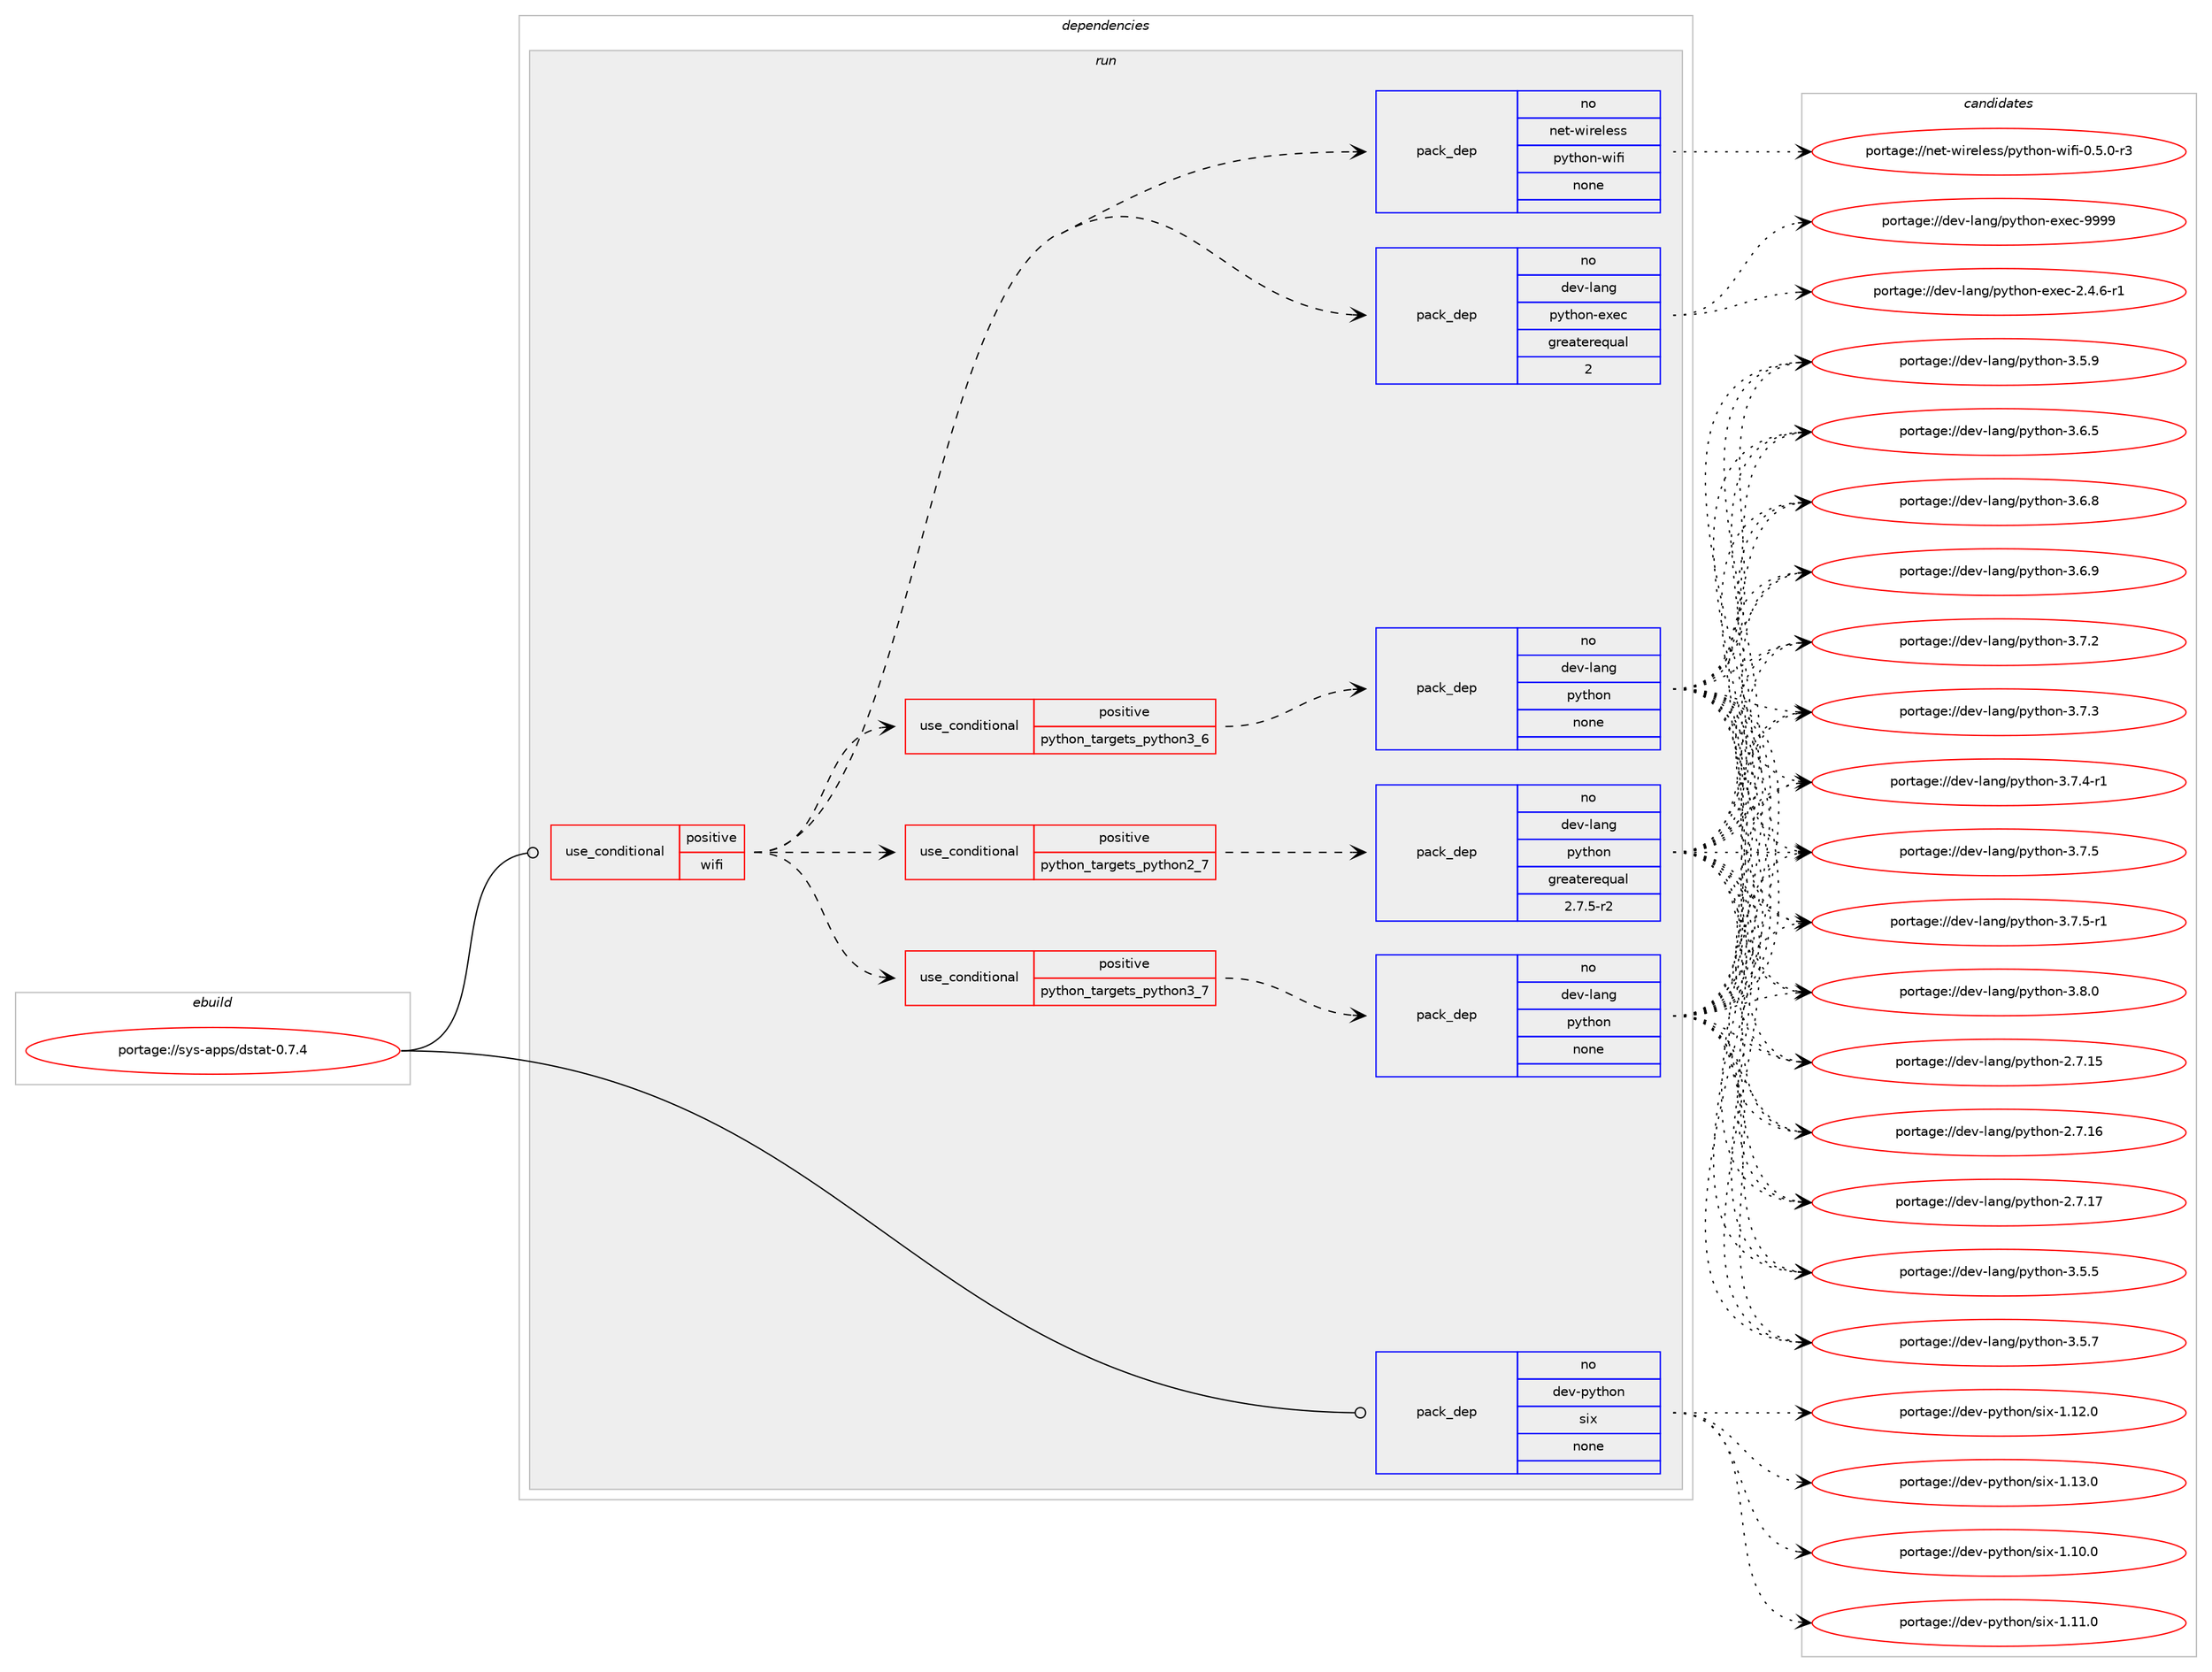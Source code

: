 digraph prolog {

# *************
# Graph options
# *************

newrank=true;
concentrate=true;
compound=true;
graph [rankdir=LR,fontname=Helvetica,fontsize=10,ranksep=1.5];#, ranksep=2.5, nodesep=0.2];
edge  [arrowhead=vee];
node  [fontname=Helvetica,fontsize=10];

# **********
# The ebuild
# **********

subgraph cluster_leftcol {
color=gray;
rank=same;
label=<<i>ebuild</i>>;
id [label="portage://sys-apps/dstat-0.7.4", color=red, width=4, href="../sys-apps/dstat-0.7.4.svg"];
}

# ****************
# The dependencies
# ****************

subgraph cluster_midcol {
color=gray;
label=<<i>dependencies</i>>;
subgraph cluster_compile {
fillcolor="#eeeeee";
style=filled;
label=<<i>compile</i>>;
}
subgraph cluster_compileandrun {
fillcolor="#eeeeee";
style=filled;
label=<<i>compile and run</i>>;
}
subgraph cluster_run {
fillcolor="#eeeeee";
style=filled;
label=<<i>run</i>>;
subgraph cond98870 {
dependency407201 [label=<<TABLE BORDER="0" CELLBORDER="1" CELLSPACING="0" CELLPADDING="4"><TR><TD ROWSPAN="3" CELLPADDING="10">use_conditional</TD></TR><TR><TD>positive</TD></TR><TR><TD>wifi</TD></TR></TABLE>>, shape=none, color=red];
subgraph cond98871 {
dependency407202 [label=<<TABLE BORDER="0" CELLBORDER="1" CELLSPACING="0" CELLPADDING="4"><TR><TD ROWSPAN="3" CELLPADDING="10">use_conditional</TD></TR><TR><TD>positive</TD></TR><TR><TD>python_targets_python2_7</TD></TR></TABLE>>, shape=none, color=red];
subgraph pack301519 {
dependency407203 [label=<<TABLE BORDER="0" CELLBORDER="1" CELLSPACING="0" CELLPADDING="4" WIDTH="220"><TR><TD ROWSPAN="6" CELLPADDING="30">pack_dep</TD></TR><TR><TD WIDTH="110">no</TD></TR><TR><TD>dev-lang</TD></TR><TR><TD>python</TD></TR><TR><TD>greaterequal</TD></TR><TR><TD>2.7.5-r2</TD></TR></TABLE>>, shape=none, color=blue];
}
dependency407202:e -> dependency407203:w [weight=20,style="dashed",arrowhead="vee"];
}
dependency407201:e -> dependency407202:w [weight=20,style="dashed",arrowhead="vee"];
subgraph cond98872 {
dependency407204 [label=<<TABLE BORDER="0" CELLBORDER="1" CELLSPACING="0" CELLPADDING="4"><TR><TD ROWSPAN="3" CELLPADDING="10">use_conditional</TD></TR><TR><TD>positive</TD></TR><TR><TD>python_targets_python3_6</TD></TR></TABLE>>, shape=none, color=red];
subgraph pack301520 {
dependency407205 [label=<<TABLE BORDER="0" CELLBORDER="1" CELLSPACING="0" CELLPADDING="4" WIDTH="220"><TR><TD ROWSPAN="6" CELLPADDING="30">pack_dep</TD></TR><TR><TD WIDTH="110">no</TD></TR><TR><TD>dev-lang</TD></TR><TR><TD>python</TD></TR><TR><TD>none</TD></TR><TR><TD></TD></TR></TABLE>>, shape=none, color=blue];
}
dependency407204:e -> dependency407205:w [weight=20,style="dashed",arrowhead="vee"];
}
dependency407201:e -> dependency407204:w [weight=20,style="dashed",arrowhead="vee"];
subgraph cond98873 {
dependency407206 [label=<<TABLE BORDER="0" CELLBORDER="1" CELLSPACING="0" CELLPADDING="4"><TR><TD ROWSPAN="3" CELLPADDING="10">use_conditional</TD></TR><TR><TD>positive</TD></TR><TR><TD>python_targets_python3_7</TD></TR></TABLE>>, shape=none, color=red];
subgraph pack301521 {
dependency407207 [label=<<TABLE BORDER="0" CELLBORDER="1" CELLSPACING="0" CELLPADDING="4" WIDTH="220"><TR><TD ROWSPAN="6" CELLPADDING="30">pack_dep</TD></TR><TR><TD WIDTH="110">no</TD></TR><TR><TD>dev-lang</TD></TR><TR><TD>python</TD></TR><TR><TD>none</TD></TR><TR><TD></TD></TR></TABLE>>, shape=none, color=blue];
}
dependency407206:e -> dependency407207:w [weight=20,style="dashed",arrowhead="vee"];
}
dependency407201:e -> dependency407206:w [weight=20,style="dashed",arrowhead="vee"];
subgraph pack301522 {
dependency407208 [label=<<TABLE BORDER="0" CELLBORDER="1" CELLSPACING="0" CELLPADDING="4" WIDTH="220"><TR><TD ROWSPAN="6" CELLPADDING="30">pack_dep</TD></TR><TR><TD WIDTH="110">no</TD></TR><TR><TD>dev-lang</TD></TR><TR><TD>python-exec</TD></TR><TR><TD>greaterequal</TD></TR><TR><TD>2</TD></TR></TABLE>>, shape=none, color=blue];
}
dependency407201:e -> dependency407208:w [weight=20,style="dashed",arrowhead="vee"];
subgraph pack301523 {
dependency407209 [label=<<TABLE BORDER="0" CELLBORDER="1" CELLSPACING="0" CELLPADDING="4" WIDTH="220"><TR><TD ROWSPAN="6" CELLPADDING="30">pack_dep</TD></TR><TR><TD WIDTH="110">no</TD></TR><TR><TD>net-wireless</TD></TR><TR><TD>python-wifi</TD></TR><TR><TD>none</TD></TR><TR><TD></TD></TR></TABLE>>, shape=none, color=blue];
}
dependency407201:e -> dependency407209:w [weight=20,style="dashed",arrowhead="vee"];
}
id:e -> dependency407201:w [weight=20,style="solid",arrowhead="odot"];
subgraph pack301524 {
dependency407210 [label=<<TABLE BORDER="0" CELLBORDER="1" CELLSPACING="0" CELLPADDING="4" WIDTH="220"><TR><TD ROWSPAN="6" CELLPADDING="30">pack_dep</TD></TR><TR><TD WIDTH="110">no</TD></TR><TR><TD>dev-python</TD></TR><TR><TD>six</TD></TR><TR><TD>none</TD></TR><TR><TD></TD></TR></TABLE>>, shape=none, color=blue];
}
id:e -> dependency407210:w [weight=20,style="solid",arrowhead="odot"];
}
}

# **************
# The candidates
# **************

subgraph cluster_choices {
rank=same;
color=gray;
label=<<i>candidates</i>>;

subgraph choice301519 {
color=black;
nodesep=1;
choiceportage10010111845108971101034711212111610411111045504655464953 [label="portage://dev-lang/python-2.7.15", color=red, width=4,href="../dev-lang/python-2.7.15.svg"];
choiceportage10010111845108971101034711212111610411111045504655464954 [label="portage://dev-lang/python-2.7.16", color=red, width=4,href="../dev-lang/python-2.7.16.svg"];
choiceportage10010111845108971101034711212111610411111045504655464955 [label="portage://dev-lang/python-2.7.17", color=red, width=4,href="../dev-lang/python-2.7.17.svg"];
choiceportage100101118451089711010347112121116104111110455146534653 [label="portage://dev-lang/python-3.5.5", color=red, width=4,href="../dev-lang/python-3.5.5.svg"];
choiceportage100101118451089711010347112121116104111110455146534655 [label="portage://dev-lang/python-3.5.7", color=red, width=4,href="../dev-lang/python-3.5.7.svg"];
choiceportage100101118451089711010347112121116104111110455146534657 [label="portage://dev-lang/python-3.5.9", color=red, width=4,href="../dev-lang/python-3.5.9.svg"];
choiceportage100101118451089711010347112121116104111110455146544653 [label="portage://dev-lang/python-3.6.5", color=red, width=4,href="../dev-lang/python-3.6.5.svg"];
choiceportage100101118451089711010347112121116104111110455146544656 [label="portage://dev-lang/python-3.6.8", color=red, width=4,href="../dev-lang/python-3.6.8.svg"];
choiceportage100101118451089711010347112121116104111110455146544657 [label="portage://dev-lang/python-3.6.9", color=red, width=4,href="../dev-lang/python-3.6.9.svg"];
choiceportage100101118451089711010347112121116104111110455146554650 [label="portage://dev-lang/python-3.7.2", color=red, width=4,href="../dev-lang/python-3.7.2.svg"];
choiceportage100101118451089711010347112121116104111110455146554651 [label="portage://dev-lang/python-3.7.3", color=red, width=4,href="../dev-lang/python-3.7.3.svg"];
choiceportage1001011184510897110103471121211161041111104551465546524511449 [label="portage://dev-lang/python-3.7.4-r1", color=red, width=4,href="../dev-lang/python-3.7.4-r1.svg"];
choiceportage100101118451089711010347112121116104111110455146554653 [label="portage://dev-lang/python-3.7.5", color=red, width=4,href="../dev-lang/python-3.7.5.svg"];
choiceportage1001011184510897110103471121211161041111104551465546534511449 [label="portage://dev-lang/python-3.7.5-r1", color=red, width=4,href="../dev-lang/python-3.7.5-r1.svg"];
choiceportage100101118451089711010347112121116104111110455146564648 [label="portage://dev-lang/python-3.8.0", color=red, width=4,href="../dev-lang/python-3.8.0.svg"];
dependency407203:e -> choiceportage10010111845108971101034711212111610411111045504655464953:w [style=dotted,weight="100"];
dependency407203:e -> choiceportage10010111845108971101034711212111610411111045504655464954:w [style=dotted,weight="100"];
dependency407203:e -> choiceportage10010111845108971101034711212111610411111045504655464955:w [style=dotted,weight="100"];
dependency407203:e -> choiceportage100101118451089711010347112121116104111110455146534653:w [style=dotted,weight="100"];
dependency407203:e -> choiceportage100101118451089711010347112121116104111110455146534655:w [style=dotted,weight="100"];
dependency407203:e -> choiceportage100101118451089711010347112121116104111110455146534657:w [style=dotted,weight="100"];
dependency407203:e -> choiceportage100101118451089711010347112121116104111110455146544653:w [style=dotted,weight="100"];
dependency407203:e -> choiceportage100101118451089711010347112121116104111110455146544656:w [style=dotted,weight="100"];
dependency407203:e -> choiceportage100101118451089711010347112121116104111110455146544657:w [style=dotted,weight="100"];
dependency407203:e -> choiceportage100101118451089711010347112121116104111110455146554650:w [style=dotted,weight="100"];
dependency407203:e -> choiceportage100101118451089711010347112121116104111110455146554651:w [style=dotted,weight="100"];
dependency407203:e -> choiceportage1001011184510897110103471121211161041111104551465546524511449:w [style=dotted,weight="100"];
dependency407203:e -> choiceportage100101118451089711010347112121116104111110455146554653:w [style=dotted,weight="100"];
dependency407203:e -> choiceportage1001011184510897110103471121211161041111104551465546534511449:w [style=dotted,weight="100"];
dependency407203:e -> choiceportage100101118451089711010347112121116104111110455146564648:w [style=dotted,weight="100"];
}
subgraph choice301520 {
color=black;
nodesep=1;
choiceportage10010111845108971101034711212111610411111045504655464953 [label="portage://dev-lang/python-2.7.15", color=red, width=4,href="../dev-lang/python-2.7.15.svg"];
choiceportage10010111845108971101034711212111610411111045504655464954 [label="portage://dev-lang/python-2.7.16", color=red, width=4,href="../dev-lang/python-2.7.16.svg"];
choiceportage10010111845108971101034711212111610411111045504655464955 [label="portage://dev-lang/python-2.7.17", color=red, width=4,href="../dev-lang/python-2.7.17.svg"];
choiceportage100101118451089711010347112121116104111110455146534653 [label="portage://dev-lang/python-3.5.5", color=red, width=4,href="../dev-lang/python-3.5.5.svg"];
choiceportage100101118451089711010347112121116104111110455146534655 [label="portage://dev-lang/python-3.5.7", color=red, width=4,href="../dev-lang/python-3.5.7.svg"];
choiceportage100101118451089711010347112121116104111110455146534657 [label="portage://dev-lang/python-3.5.9", color=red, width=4,href="../dev-lang/python-3.5.9.svg"];
choiceportage100101118451089711010347112121116104111110455146544653 [label="portage://dev-lang/python-3.6.5", color=red, width=4,href="../dev-lang/python-3.6.5.svg"];
choiceportage100101118451089711010347112121116104111110455146544656 [label="portage://dev-lang/python-3.6.8", color=red, width=4,href="../dev-lang/python-3.6.8.svg"];
choiceportage100101118451089711010347112121116104111110455146544657 [label="portage://dev-lang/python-3.6.9", color=red, width=4,href="../dev-lang/python-3.6.9.svg"];
choiceportage100101118451089711010347112121116104111110455146554650 [label="portage://dev-lang/python-3.7.2", color=red, width=4,href="../dev-lang/python-3.7.2.svg"];
choiceportage100101118451089711010347112121116104111110455146554651 [label="portage://dev-lang/python-3.7.3", color=red, width=4,href="../dev-lang/python-3.7.3.svg"];
choiceportage1001011184510897110103471121211161041111104551465546524511449 [label="portage://dev-lang/python-3.7.4-r1", color=red, width=4,href="../dev-lang/python-3.7.4-r1.svg"];
choiceportage100101118451089711010347112121116104111110455146554653 [label="portage://dev-lang/python-3.7.5", color=red, width=4,href="../dev-lang/python-3.7.5.svg"];
choiceportage1001011184510897110103471121211161041111104551465546534511449 [label="portage://dev-lang/python-3.7.5-r1", color=red, width=4,href="../dev-lang/python-3.7.5-r1.svg"];
choiceportage100101118451089711010347112121116104111110455146564648 [label="portage://dev-lang/python-3.8.0", color=red, width=4,href="../dev-lang/python-3.8.0.svg"];
dependency407205:e -> choiceportage10010111845108971101034711212111610411111045504655464953:w [style=dotted,weight="100"];
dependency407205:e -> choiceportage10010111845108971101034711212111610411111045504655464954:w [style=dotted,weight="100"];
dependency407205:e -> choiceportage10010111845108971101034711212111610411111045504655464955:w [style=dotted,weight="100"];
dependency407205:e -> choiceportage100101118451089711010347112121116104111110455146534653:w [style=dotted,weight="100"];
dependency407205:e -> choiceportage100101118451089711010347112121116104111110455146534655:w [style=dotted,weight="100"];
dependency407205:e -> choiceportage100101118451089711010347112121116104111110455146534657:w [style=dotted,weight="100"];
dependency407205:e -> choiceportage100101118451089711010347112121116104111110455146544653:w [style=dotted,weight="100"];
dependency407205:e -> choiceportage100101118451089711010347112121116104111110455146544656:w [style=dotted,weight="100"];
dependency407205:e -> choiceportage100101118451089711010347112121116104111110455146544657:w [style=dotted,weight="100"];
dependency407205:e -> choiceportage100101118451089711010347112121116104111110455146554650:w [style=dotted,weight="100"];
dependency407205:e -> choiceportage100101118451089711010347112121116104111110455146554651:w [style=dotted,weight="100"];
dependency407205:e -> choiceportage1001011184510897110103471121211161041111104551465546524511449:w [style=dotted,weight="100"];
dependency407205:e -> choiceportage100101118451089711010347112121116104111110455146554653:w [style=dotted,weight="100"];
dependency407205:e -> choiceportage1001011184510897110103471121211161041111104551465546534511449:w [style=dotted,weight="100"];
dependency407205:e -> choiceportage100101118451089711010347112121116104111110455146564648:w [style=dotted,weight="100"];
}
subgraph choice301521 {
color=black;
nodesep=1;
choiceportage10010111845108971101034711212111610411111045504655464953 [label="portage://dev-lang/python-2.7.15", color=red, width=4,href="../dev-lang/python-2.7.15.svg"];
choiceportage10010111845108971101034711212111610411111045504655464954 [label="portage://dev-lang/python-2.7.16", color=red, width=4,href="../dev-lang/python-2.7.16.svg"];
choiceportage10010111845108971101034711212111610411111045504655464955 [label="portage://dev-lang/python-2.7.17", color=red, width=4,href="../dev-lang/python-2.7.17.svg"];
choiceportage100101118451089711010347112121116104111110455146534653 [label="portage://dev-lang/python-3.5.5", color=red, width=4,href="../dev-lang/python-3.5.5.svg"];
choiceportage100101118451089711010347112121116104111110455146534655 [label="portage://dev-lang/python-3.5.7", color=red, width=4,href="../dev-lang/python-3.5.7.svg"];
choiceportage100101118451089711010347112121116104111110455146534657 [label="portage://dev-lang/python-3.5.9", color=red, width=4,href="../dev-lang/python-3.5.9.svg"];
choiceportage100101118451089711010347112121116104111110455146544653 [label="portage://dev-lang/python-3.6.5", color=red, width=4,href="../dev-lang/python-3.6.5.svg"];
choiceportage100101118451089711010347112121116104111110455146544656 [label="portage://dev-lang/python-3.6.8", color=red, width=4,href="../dev-lang/python-3.6.8.svg"];
choiceportage100101118451089711010347112121116104111110455146544657 [label="portage://dev-lang/python-3.6.9", color=red, width=4,href="../dev-lang/python-3.6.9.svg"];
choiceportage100101118451089711010347112121116104111110455146554650 [label="portage://dev-lang/python-3.7.2", color=red, width=4,href="../dev-lang/python-3.7.2.svg"];
choiceportage100101118451089711010347112121116104111110455146554651 [label="portage://dev-lang/python-3.7.3", color=red, width=4,href="../dev-lang/python-3.7.3.svg"];
choiceportage1001011184510897110103471121211161041111104551465546524511449 [label="portage://dev-lang/python-3.7.4-r1", color=red, width=4,href="../dev-lang/python-3.7.4-r1.svg"];
choiceportage100101118451089711010347112121116104111110455146554653 [label="portage://dev-lang/python-3.7.5", color=red, width=4,href="../dev-lang/python-3.7.5.svg"];
choiceportage1001011184510897110103471121211161041111104551465546534511449 [label="portage://dev-lang/python-3.7.5-r1", color=red, width=4,href="../dev-lang/python-3.7.5-r1.svg"];
choiceportage100101118451089711010347112121116104111110455146564648 [label="portage://dev-lang/python-3.8.0", color=red, width=4,href="../dev-lang/python-3.8.0.svg"];
dependency407207:e -> choiceportage10010111845108971101034711212111610411111045504655464953:w [style=dotted,weight="100"];
dependency407207:e -> choiceportage10010111845108971101034711212111610411111045504655464954:w [style=dotted,weight="100"];
dependency407207:e -> choiceportage10010111845108971101034711212111610411111045504655464955:w [style=dotted,weight="100"];
dependency407207:e -> choiceportage100101118451089711010347112121116104111110455146534653:w [style=dotted,weight="100"];
dependency407207:e -> choiceportage100101118451089711010347112121116104111110455146534655:w [style=dotted,weight="100"];
dependency407207:e -> choiceportage100101118451089711010347112121116104111110455146534657:w [style=dotted,weight="100"];
dependency407207:e -> choiceportage100101118451089711010347112121116104111110455146544653:w [style=dotted,weight="100"];
dependency407207:e -> choiceportage100101118451089711010347112121116104111110455146544656:w [style=dotted,weight="100"];
dependency407207:e -> choiceportage100101118451089711010347112121116104111110455146544657:w [style=dotted,weight="100"];
dependency407207:e -> choiceportage100101118451089711010347112121116104111110455146554650:w [style=dotted,weight="100"];
dependency407207:e -> choiceportage100101118451089711010347112121116104111110455146554651:w [style=dotted,weight="100"];
dependency407207:e -> choiceportage1001011184510897110103471121211161041111104551465546524511449:w [style=dotted,weight="100"];
dependency407207:e -> choiceportage100101118451089711010347112121116104111110455146554653:w [style=dotted,weight="100"];
dependency407207:e -> choiceportage1001011184510897110103471121211161041111104551465546534511449:w [style=dotted,weight="100"];
dependency407207:e -> choiceportage100101118451089711010347112121116104111110455146564648:w [style=dotted,weight="100"];
}
subgraph choice301522 {
color=black;
nodesep=1;
choiceportage10010111845108971101034711212111610411111045101120101994550465246544511449 [label="portage://dev-lang/python-exec-2.4.6-r1", color=red, width=4,href="../dev-lang/python-exec-2.4.6-r1.svg"];
choiceportage10010111845108971101034711212111610411111045101120101994557575757 [label="portage://dev-lang/python-exec-9999", color=red, width=4,href="../dev-lang/python-exec-9999.svg"];
dependency407208:e -> choiceportage10010111845108971101034711212111610411111045101120101994550465246544511449:w [style=dotted,weight="100"];
dependency407208:e -> choiceportage10010111845108971101034711212111610411111045101120101994557575757:w [style=dotted,weight="100"];
}
subgraph choice301523 {
color=black;
nodesep=1;
choiceportage1101011164511910511410110810111511547112121116104111110451191051021054548465346484511451 [label="portage://net-wireless/python-wifi-0.5.0-r3", color=red, width=4,href="../net-wireless/python-wifi-0.5.0-r3.svg"];
dependency407209:e -> choiceportage1101011164511910511410110810111511547112121116104111110451191051021054548465346484511451:w [style=dotted,weight="100"];
}
subgraph choice301524 {
color=black;
nodesep=1;
choiceportage100101118451121211161041111104711510512045494649484648 [label="portage://dev-python/six-1.10.0", color=red, width=4,href="../dev-python/six-1.10.0.svg"];
choiceportage100101118451121211161041111104711510512045494649494648 [label="portage://dev-python/six-1.11.0", color=red, width=4,href="../dev-python/six-1.11.0.svg"];
choiceportage100101118451121211161041111104711510512045494649504648 [label="portage://dev-python/six-1.12.0", color=red, width=4,href="../dev-python/six-1.12.0.svg"];
choiceportage100101118451121211161041111104711510512045494649514648 [label="portage://dev-python/six-1.13.0", color=red, width=4,href="../dev-python/six-1.13.0.svg"];
dependency407210:e -> choiceportage100101118451121211161041111104711510512045494649484648:w [style=dotted,weight="100"];
dependency407210:e -> choiceportage100101118451121211161041111104711510512045494649494648:w [style=dotted,weight="100"];
dependency407210:e -> choiceportage100101118451121211161041111104711510512045494649504648:w [style=dotted,weight="100"];
dependency407210:e -> choiceportage100101118451121211161041111104711510512045494649514648:w [style=dotted,weight="100"];
}
}

}

